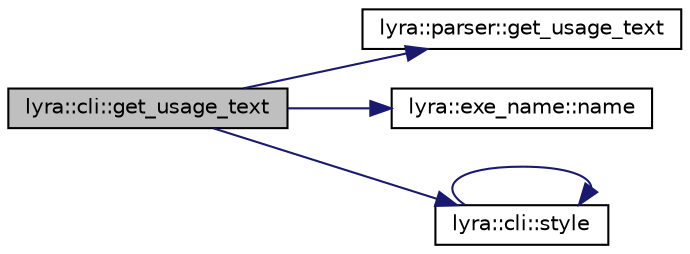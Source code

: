digraph "lyra::cli::get_usage_text"
{
 // INTERACTIVE_SVG=YES
 // LATEX_PDF_SIZE
  edge [fontname="Helvetica",fontsize="10",labelfontname="Helvetica",labelfontsize="10"];
  node [fontname="Helvetica",fontsize="10",shape=record];
  rankdir="LR";
  Node1 [label="lyra::cli::get_usage_text",height=0.2,width=0.4,color="black", fillcolor="grey75", style="filled", fontcolor="black",tooltip=" "];
  Node1 -> Node2 [color="midnightblue",fontsize="10",style="solid",fontname="Helvetica"];
  Node2 [label="lyra::parser::get_usage_text",height=0.2,width=0.4,color="black", fillcolor="white", style="filled",URL="$classlyra_1_1parser.html#a59a2a42cea85955a811279a463777b9d",tooltip=" "];
  Node1 -> Node3 [color="midnightblue",fontsize="10",style="solid",fontname="Helvetica"];
  Node3 [label="lyra::exe_name::name",height=0.2,width=0.4,color="black", fillcolor="white", style="filled",URL="$classlyra_1_1exe__name.html#ae137c67b004c37041832ac12ee4663bf",tooltip=" "];
  Node1 -> Node4 [color="midnightblue",fontsize="10",style="solid",fontname="Helvetica"];
  Node4 [label="lyra::cli::style",height=0.2,width=0.4,color="black", fillcolor="white", style="filled",URL="$classlyra_1_1cli.html#a646a38771c685b00e17f116d6b2e926d",tooltip=" "];
  Node4 -> Node4 [color="midnightblue",fontsize="10",style="solid",fontname="Helvetica"];
}
